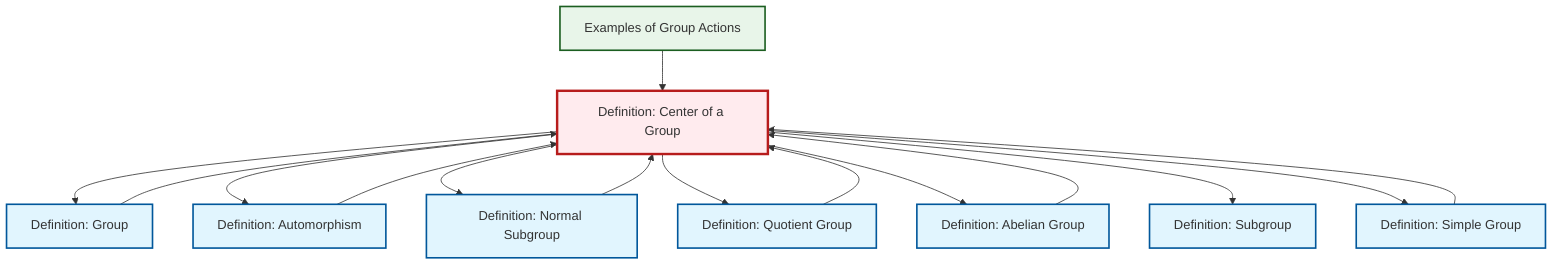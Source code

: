 graph TD
    classDef definition fill:#e1f5fe,stroke:#01579b,stroke-width:2px
    classDef theorem fill:#f3e5f5,stroke:#4a148c,stroke-width:2px
    classDef axiom fill:#fff3e0,stroke:#e65100,stroke-width:2px
    classDef example fill:#e8f5e9,stroke:#1b5e20,stroke-width:2px
    classDef current fill:#ffebee,stroke:#b71c1c,stroke-width:3px
    def-subgroup["Definition: Subgroup"]:::definition
    ex-group-action-examples["Examples of Group Actions"]:::example
    def-normal-subgroup["Definition: Normal Subgroup"]:::definition
    def-center-of-group["Definition: Center of a Group"]:::definition
    def-abelian-group["Definition: Abelian Group"]:::definition
    def-simple-group["Definition: Simple Group"]:::definition
    def-quotient-group["Definition: Quotient Group"]:::definition
    def-automorphism["Definition: Automorphism"]:::definition
    def-group["Definition: Group"]:::definition
    def-center-of-group --> def-group
    def-center-of-group --> def-automorphism
    def-center-of-group --> def-normal-subgroup
    def-normal-subgroup --> def-center-of-group
    ex-group-action-examples --> def-center-of-group
    def-center-of-group --> def-quotient-group
    def-center-of-group --> def-abelian-group
    def-quotient-group --> def-center-of-group
    def-group --> def-center-of-group
    def-center-of-group --> def-subgroup
    def-abelian-group --> def-center-of-group
    def-center-of-group --> def-simple-group
    def-automorphism --> def-center-of-group
    def-simple-group --> def-center-of-group
    class def-center-of-group current